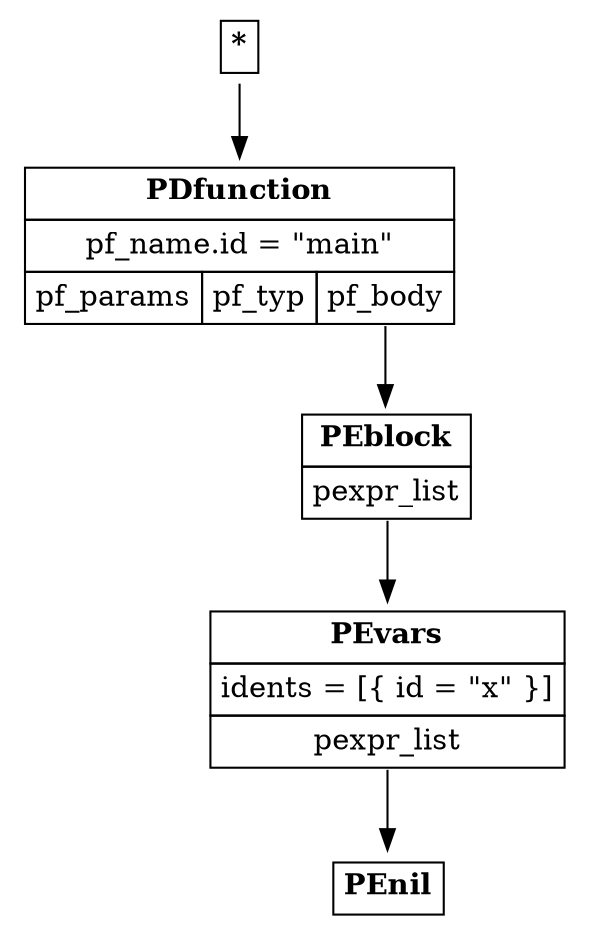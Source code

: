 digraph ast {
node [shape=plaintext];
root [label=<<table border='0' cellborder='1' cellspacing='0' cellpadding='4'><tr ><td colspan = '1'><b >*</b></td></tr></table>>]
PDfunction_1 [label=<<table border='0' cellborder='1' cellspacing='0' cellpadding='4'><tr ><td colspan = '3'><b >PDfunction</b></td></tr><tr ><td colspan = '3'>pf_name.id = "main"</td></tr><tr ><td port='pf_params'>pf_params</td><td port='pf_typ'>pf_typ</td><td port='pf_body'>pf_body</td></tr></table>>]
root -> PDfunction_1
PEblock_2 [label=<<table border='0' cellborder='1' cellspacing='0' cellpadding='4'><tr ><td colspan = '1'><b >PEblock</b></td></tr><tr ><td port='pexpr_list'>pexpr_list</td></tr></table>>]
PDfunction_1:pf_body -> PEblock_2
PEvars_3 [label=<<table border='0' cellborder='1' cellspacing='0' cellpadding='4'><tr ><td colspan = '1'><b >PEvars</b></td></tr><tr ><td colspan = '1'>idents = [{ id = "x" }]</td></tr><tr ><td port='pexpr_list'>pexpr_list</td></tr></table>>]
PEblock_2:pexpr_list -> PEvars_3
PEnil_4 [label=<<table border='0' cellborder='1' cellspacing='0' cellpadding='4'><tr ><td colspan = '1'><b >PEnil</b></td></tr></table>>]
PEvars_3:pexpr_list -> PEnil_4
}